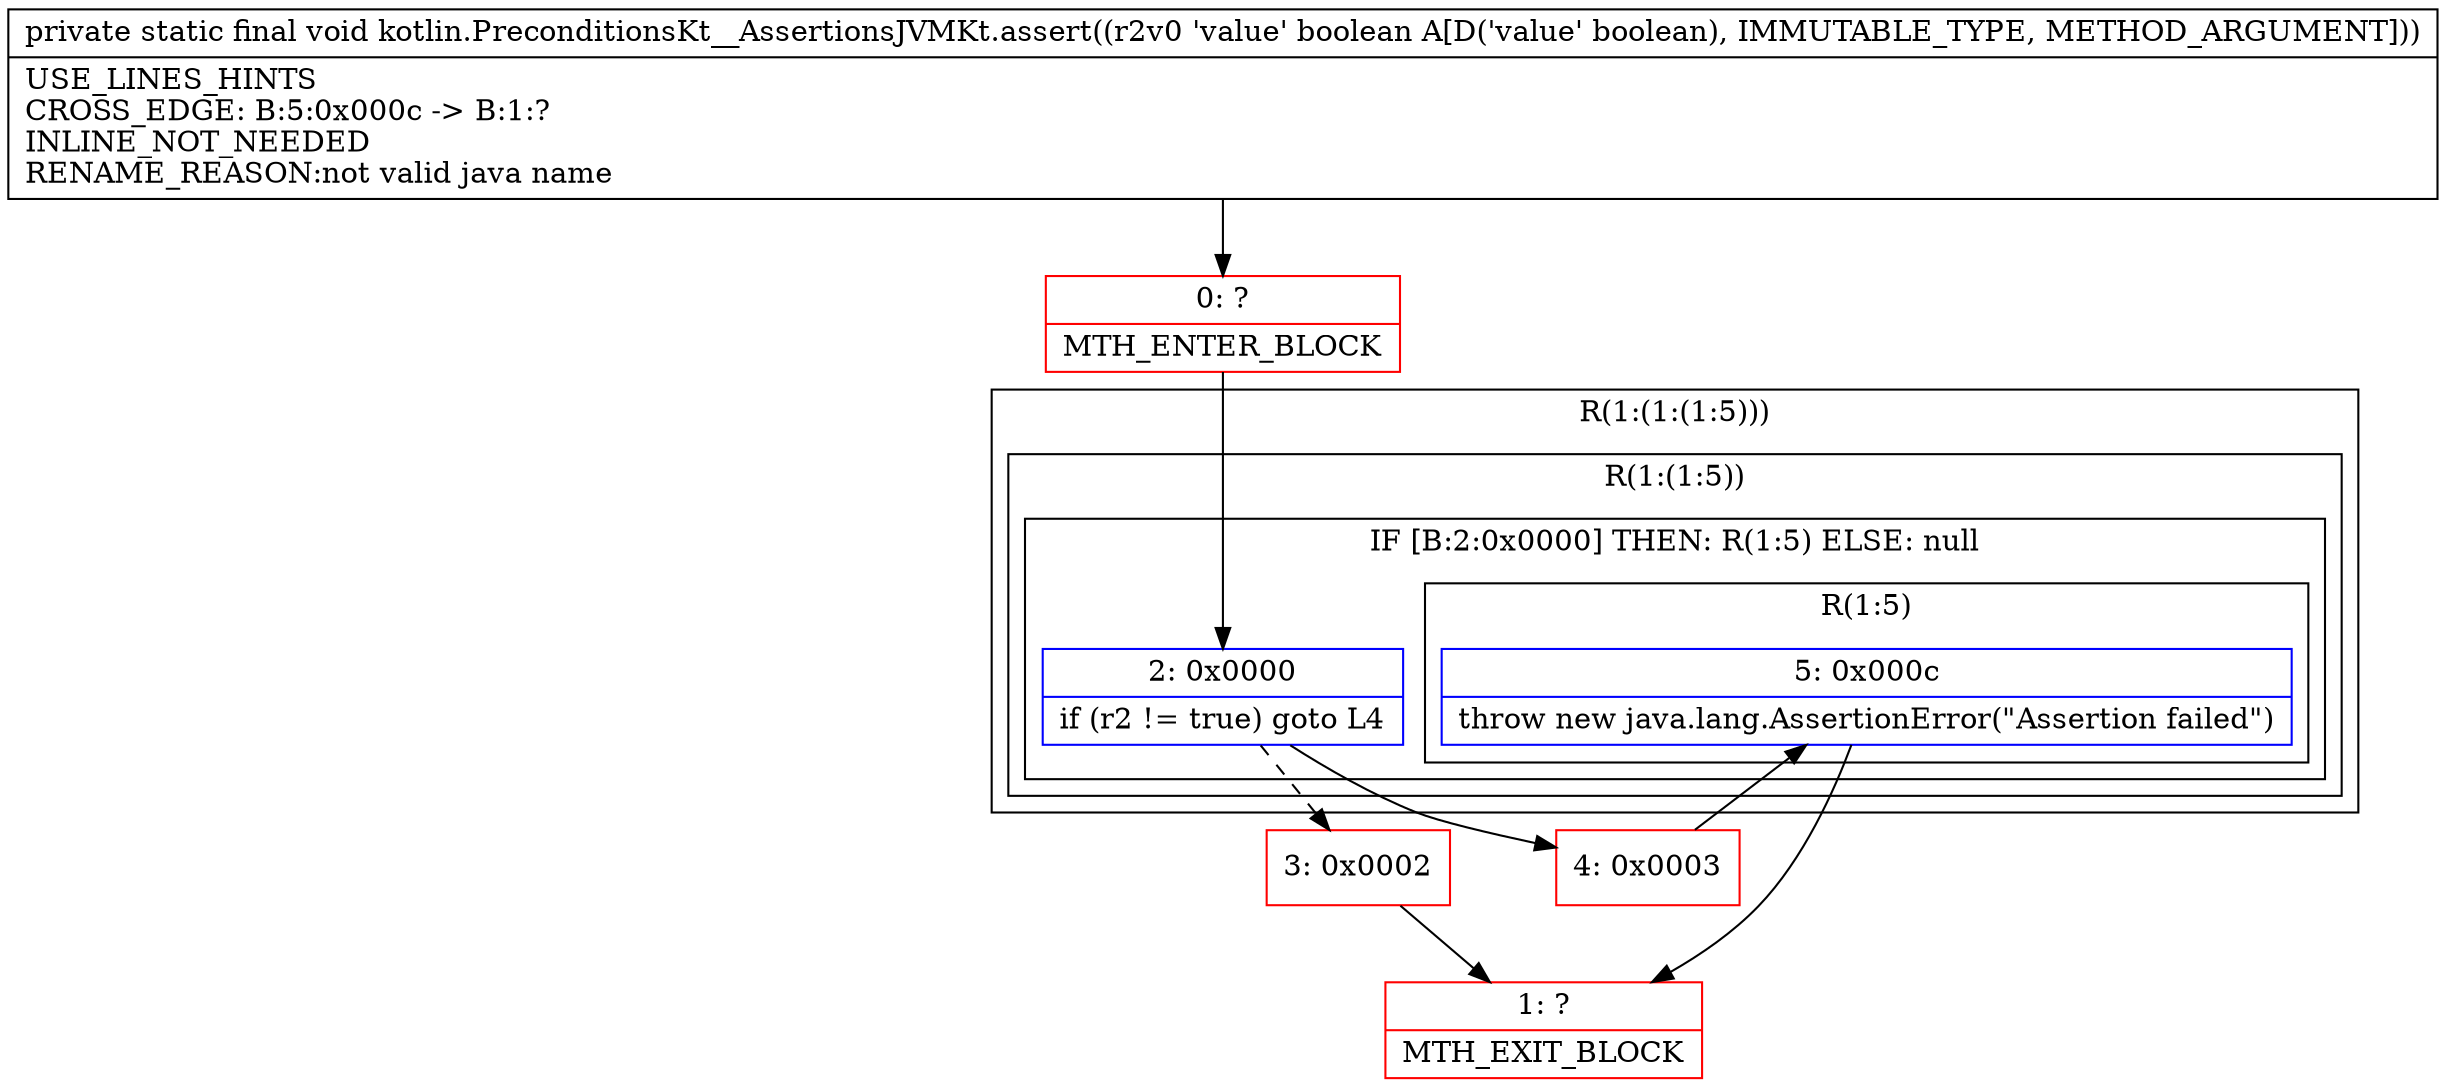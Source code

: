 digraph "CFG forkotlin.PreconditionsKt__AssertionsJVMKt.assert(Z)V" {
subgraph cluster_Region_1106071001 {
label = "R(1:(1:(1:5)))";
node [shape=record,color=blue];
subgraph cluster_Region_2131473696 {
label = "R(1:(1:5))";
node [shape=record,color=blue];
subgraph cluster_IfRegion_859446782 {
label = "IF [B:2:0x0000] THEN: R(1:5) ELSE: null";
node [shape=record,color=blue];
Node_2 [shape=record,label="{2\:\ 0x0000|if (r2 != true) goto L4\l}"];
subgraph cluster_Region_2113726632 {
label = "R(1:5)";
node [shape=record,color=blue];
Node_5 [shape=record,label="{5\:\ 0x000c|throw new java.lang.AssertionError(\"Assertion failed\")\l}"];
}
}
}
}
Node_0 [shape=record,color=red,label="{0\:\ ?|MTH_ENTER_BLOCK\l}"];
Node_3 [shape=record,color=red,label="{3\:\ 0x0002}"];
Node_1 [shape=record,color=red,label="{1\:\ ?|MTH_EXIT_BLOCK\l}"];
Node_4 [shape=record,color=red,label="{4\:\ 0x0003}"];
MethodNode[shape=record,label="{private static final void kotlin.PreconditionsKt__AssertionsJVMKt.assert((r2v0 'value' boolean A[D('value' boolean), IMMUTABLE_TYPE, METHOD_ARGUMENT]))  | USE_LINES_HINTS\lCROSS_EDGE: B:5:0x000c \-\> B:1:?\lINLINE_NOT_NEEDED\lRENAME_REASON:not valid java name\l}"];
MethodNode -> Node_0;Node_2 -> Node_3[style=dashed];
Node_2 -> Node_4;
Node_5 -> Node_1;
Node_0 -> Node_2;
Node_3 -> Node_1;
Node_4 -> Node_5;
}


